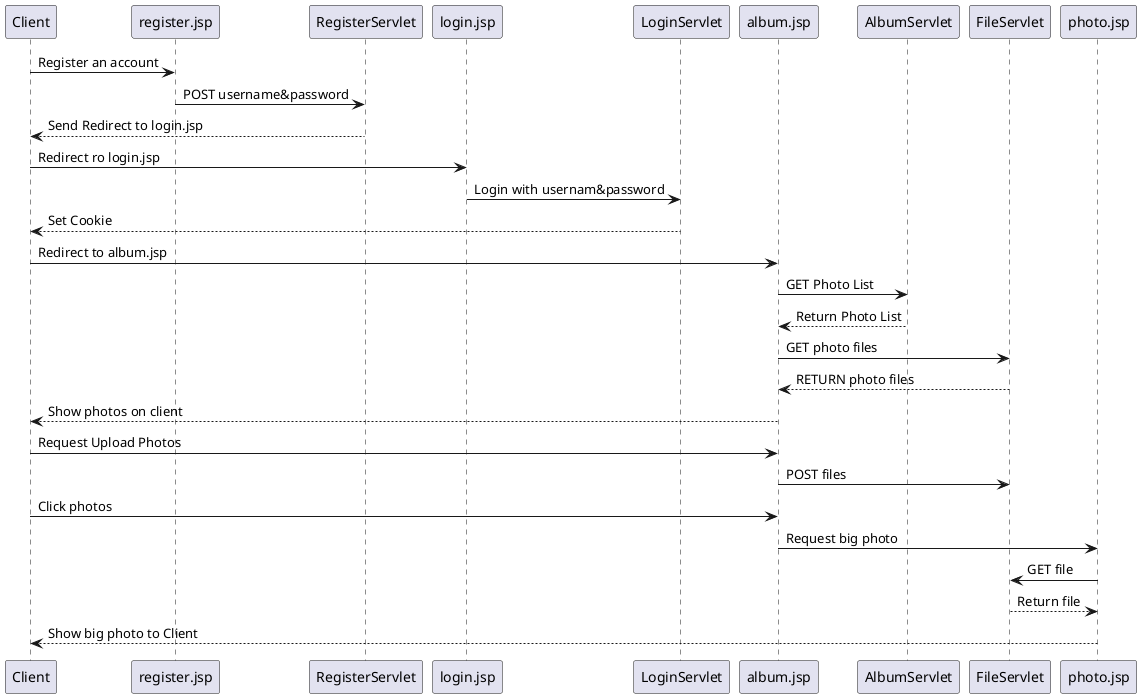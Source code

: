 @startuml
Client -> register.jsp : Register an account
register.jsp -> RegisterServlet : POST username&password
RegisterServlet --> Client : Send Redirect to login.jsp
Client -> login.jsp : Redirect ro login.jsp
login.jsp -> LoginServlet : Login with usernam&password
LoginServlet --> Client : Set Cookie
Client -> album.jsp : Redirect to album.jsp
album.jsp -> AlbumServlet: GET Photo List
AlbumServlet --> album.jsp : Return Photo List
album.jsp -> FileServlet : GET photo files
FileServlet --> album.jsp : RETURN photo files
album.jsp --> Client : Show photos on client
Client -> album.jsp : Request Upload Photos
album.jsp -> FileServlet : POST files
Client -> album.jsp : Click photos
album.jsp -> photo.jsp : Request big photo
photo.jsp -> FileServlet : GET file
FileServlet --> photo.jsp : Return file
photo.jsp --> Client : Show big photo to Client
@enduml
